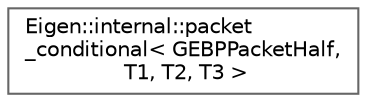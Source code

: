 digraph "Graphical Class Hierarchy"
{
 // LATEX_PDF_SIZE
  bgcolor="transparent";
  edge [fontname=Helvetica,fontsize=10,labelfontname=Helvetica,labelfontsize=10];
  node [fontname=Helvetica,fontsize=10,shape=box,height=0.2,width=0.4];
  rankdir="LR";
  Node0 [id="Node000000",label="Eigen::internal::packet\l_conditional\< GEBPPacketHalf,\l T1, T2, T3 \>",height=0.2,width=0.4,color="grey40", fillcolor="white", style="filled",URL="$structEigen_1_1internal_1_1packet__conditional_3_01GEBPPacketHalf_00_01T1_00_01T2_00_01T3_01_4.html",tooltip=" "];
}
